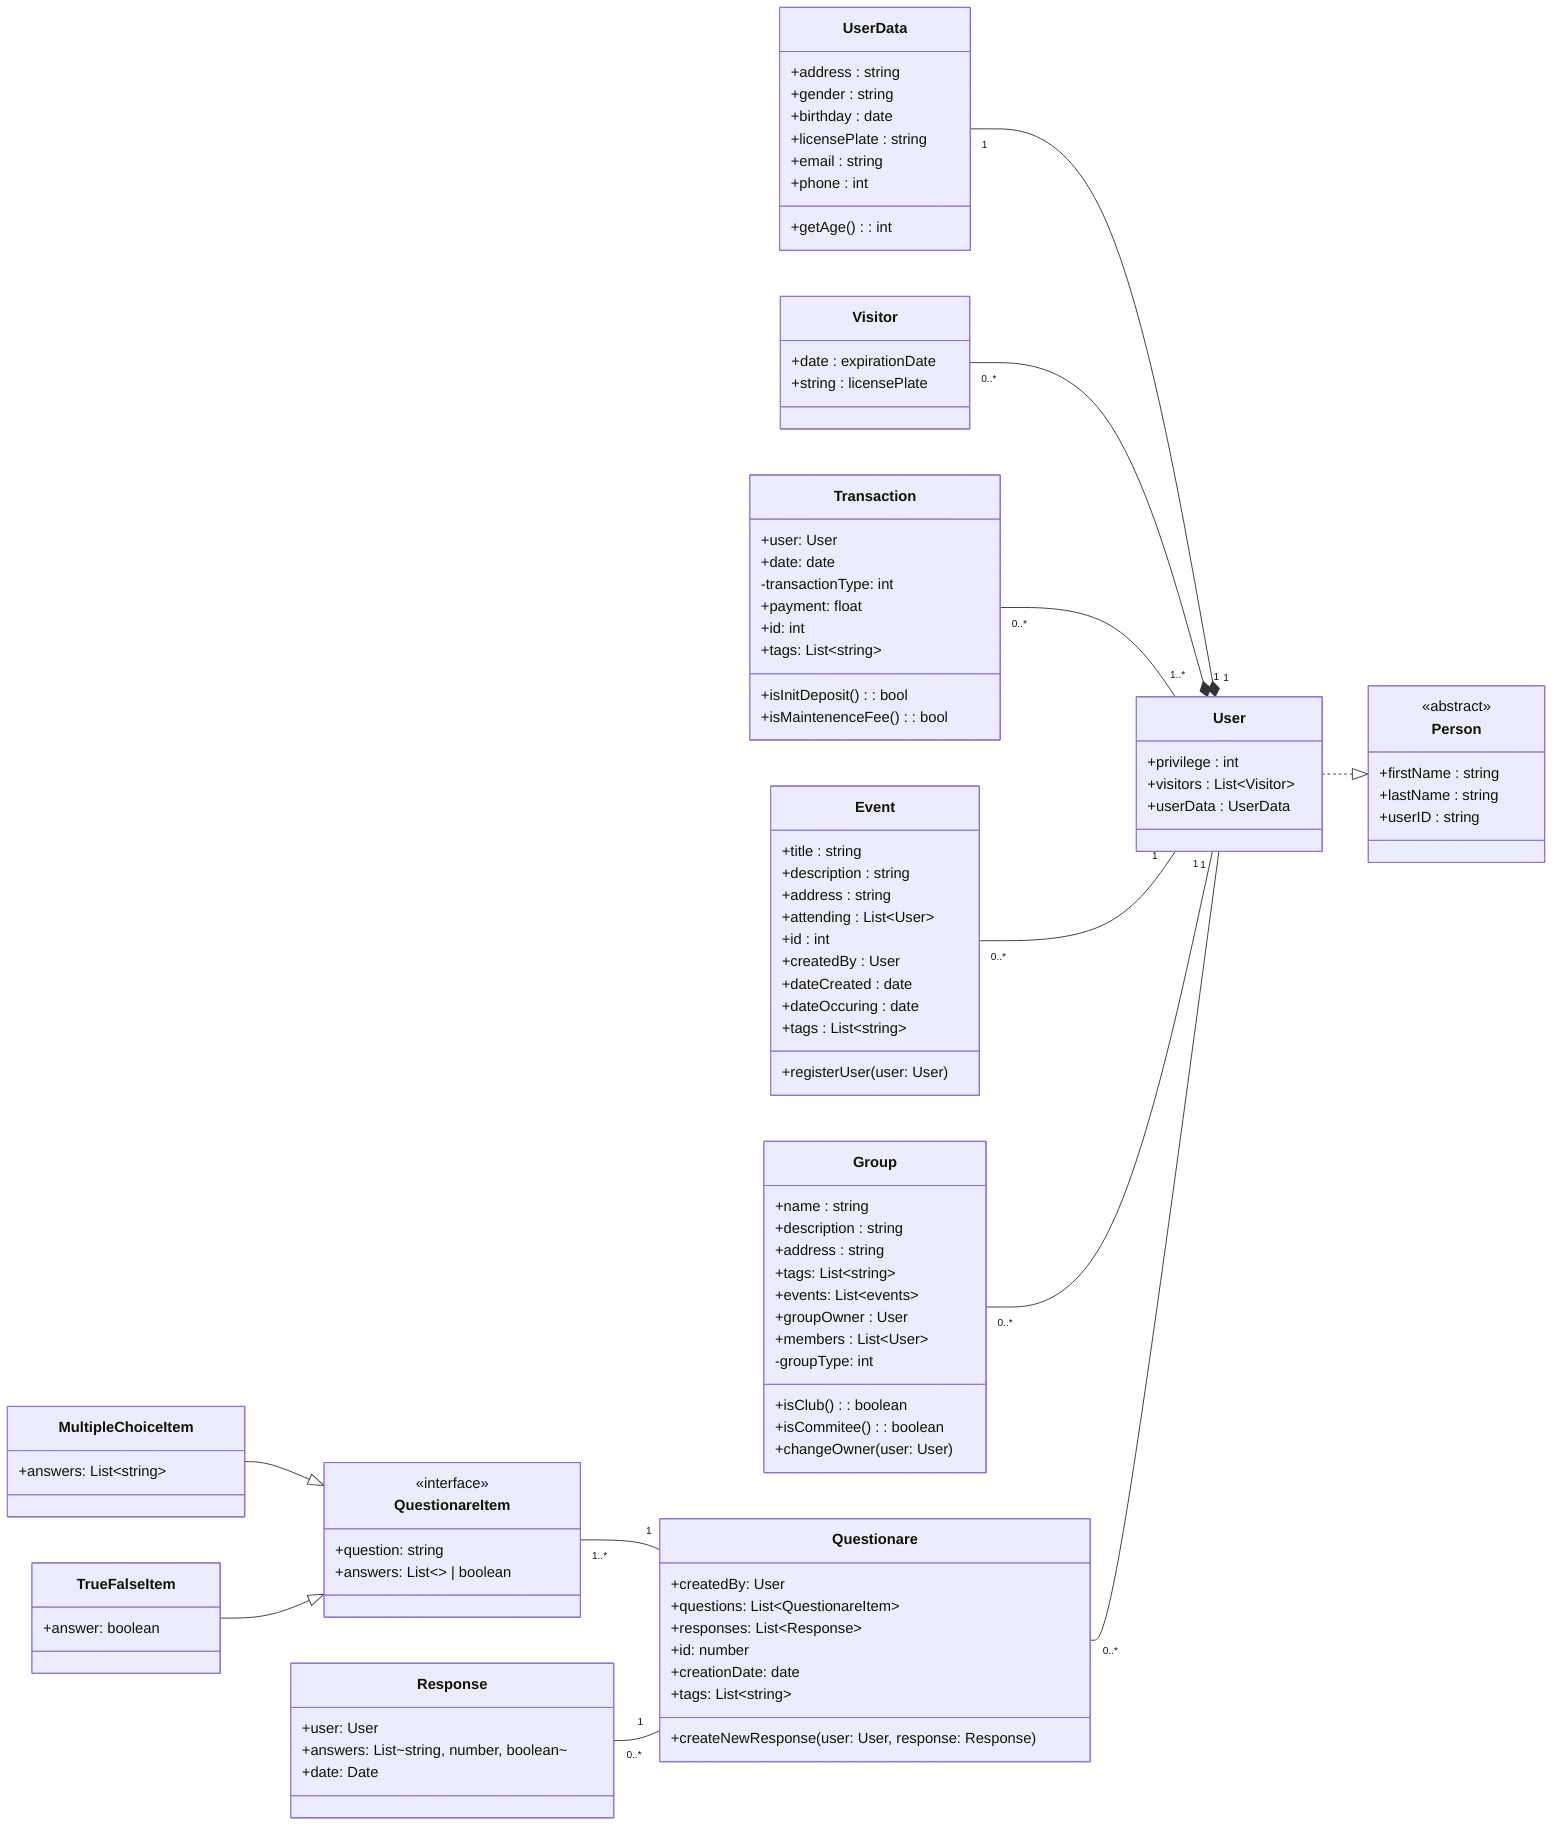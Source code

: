 classDiagram
	direction RL
	Person <|.. User
	User "1" *-- "1" UserData
	User "1" *-- "0..*" Visitor
	User "1..*" -- "0..*" Transaction
	User "1" -- "0..*" Event
	User "1" -- "0..*" Group
	User "1" -- "0..*" Questionare
	Questionare "1" -- "1..*" QuestionareItem
	QuestionareItem <| -- MultipleChoiceItem
	QuestionareItem <| -- TrueFalseItem
	Questionare "1" -- "0..*" Response
	
	class Person {
	<<abstract>>
		+firstName : string
		+lastName : string
		+userID : string
	}

	class User {
		+privilege : int
		+visitors : List~Visitor~
		+userData : UserData

	}

	class UserData {
		+address : string
		+gender : string
		+birthday : date
		+licensePlate : string
		+email : string
		+phone : int
		+getAge(): int
	}

	class Visitor {
		+date : expirationDate
		+string : licensePlate
	}

	class Event {
		+title : string
		+description : string
		+address : string
		+attending : List~User~
		+id : int
		+createdBy : User
		+dateCreated : date
		+dateOccuring : date
		+tags : List~string~
		+registerUser(user: User)
	}

	class Transaction {
		+user: User
		+date: date
		-transactionType: int
		+payment: float
		+id: int
		+tags: List~string~
		+isInitDeposit(): bool
		+isMaintenenceFee(): bool
	}

	class Group {
		+name : string
		+description : string
		+address : string
		+tags: List~string~
		+events: List~events~
		+groupOwner : User
		+members : List~User~
		-groupType: int
		+isClub(): boolean
		+isCommitee(): boolean
		+changeOwner(user: User)
	}

	class QuestionareItem {
		<<interface>>
		+question: string
		+answers: List~~ | boolean
	}

	class Questionare {
		+createdBy: User
		+questions: List~QuestionareItem~

		+responses: List~Response~
		+id: number
		+creationDate: date
		+tags: List~string~

		+createNewResponse(user: User, response: Response)
	}

	class Response {
		+user: User
		+answers: List~string, number, boolean~
		+date: Date
	}

	class MultipleChoiceItem {
		+answers: List~string~
	}

	class TrueFalseItem {
		+answer: boolean
	}